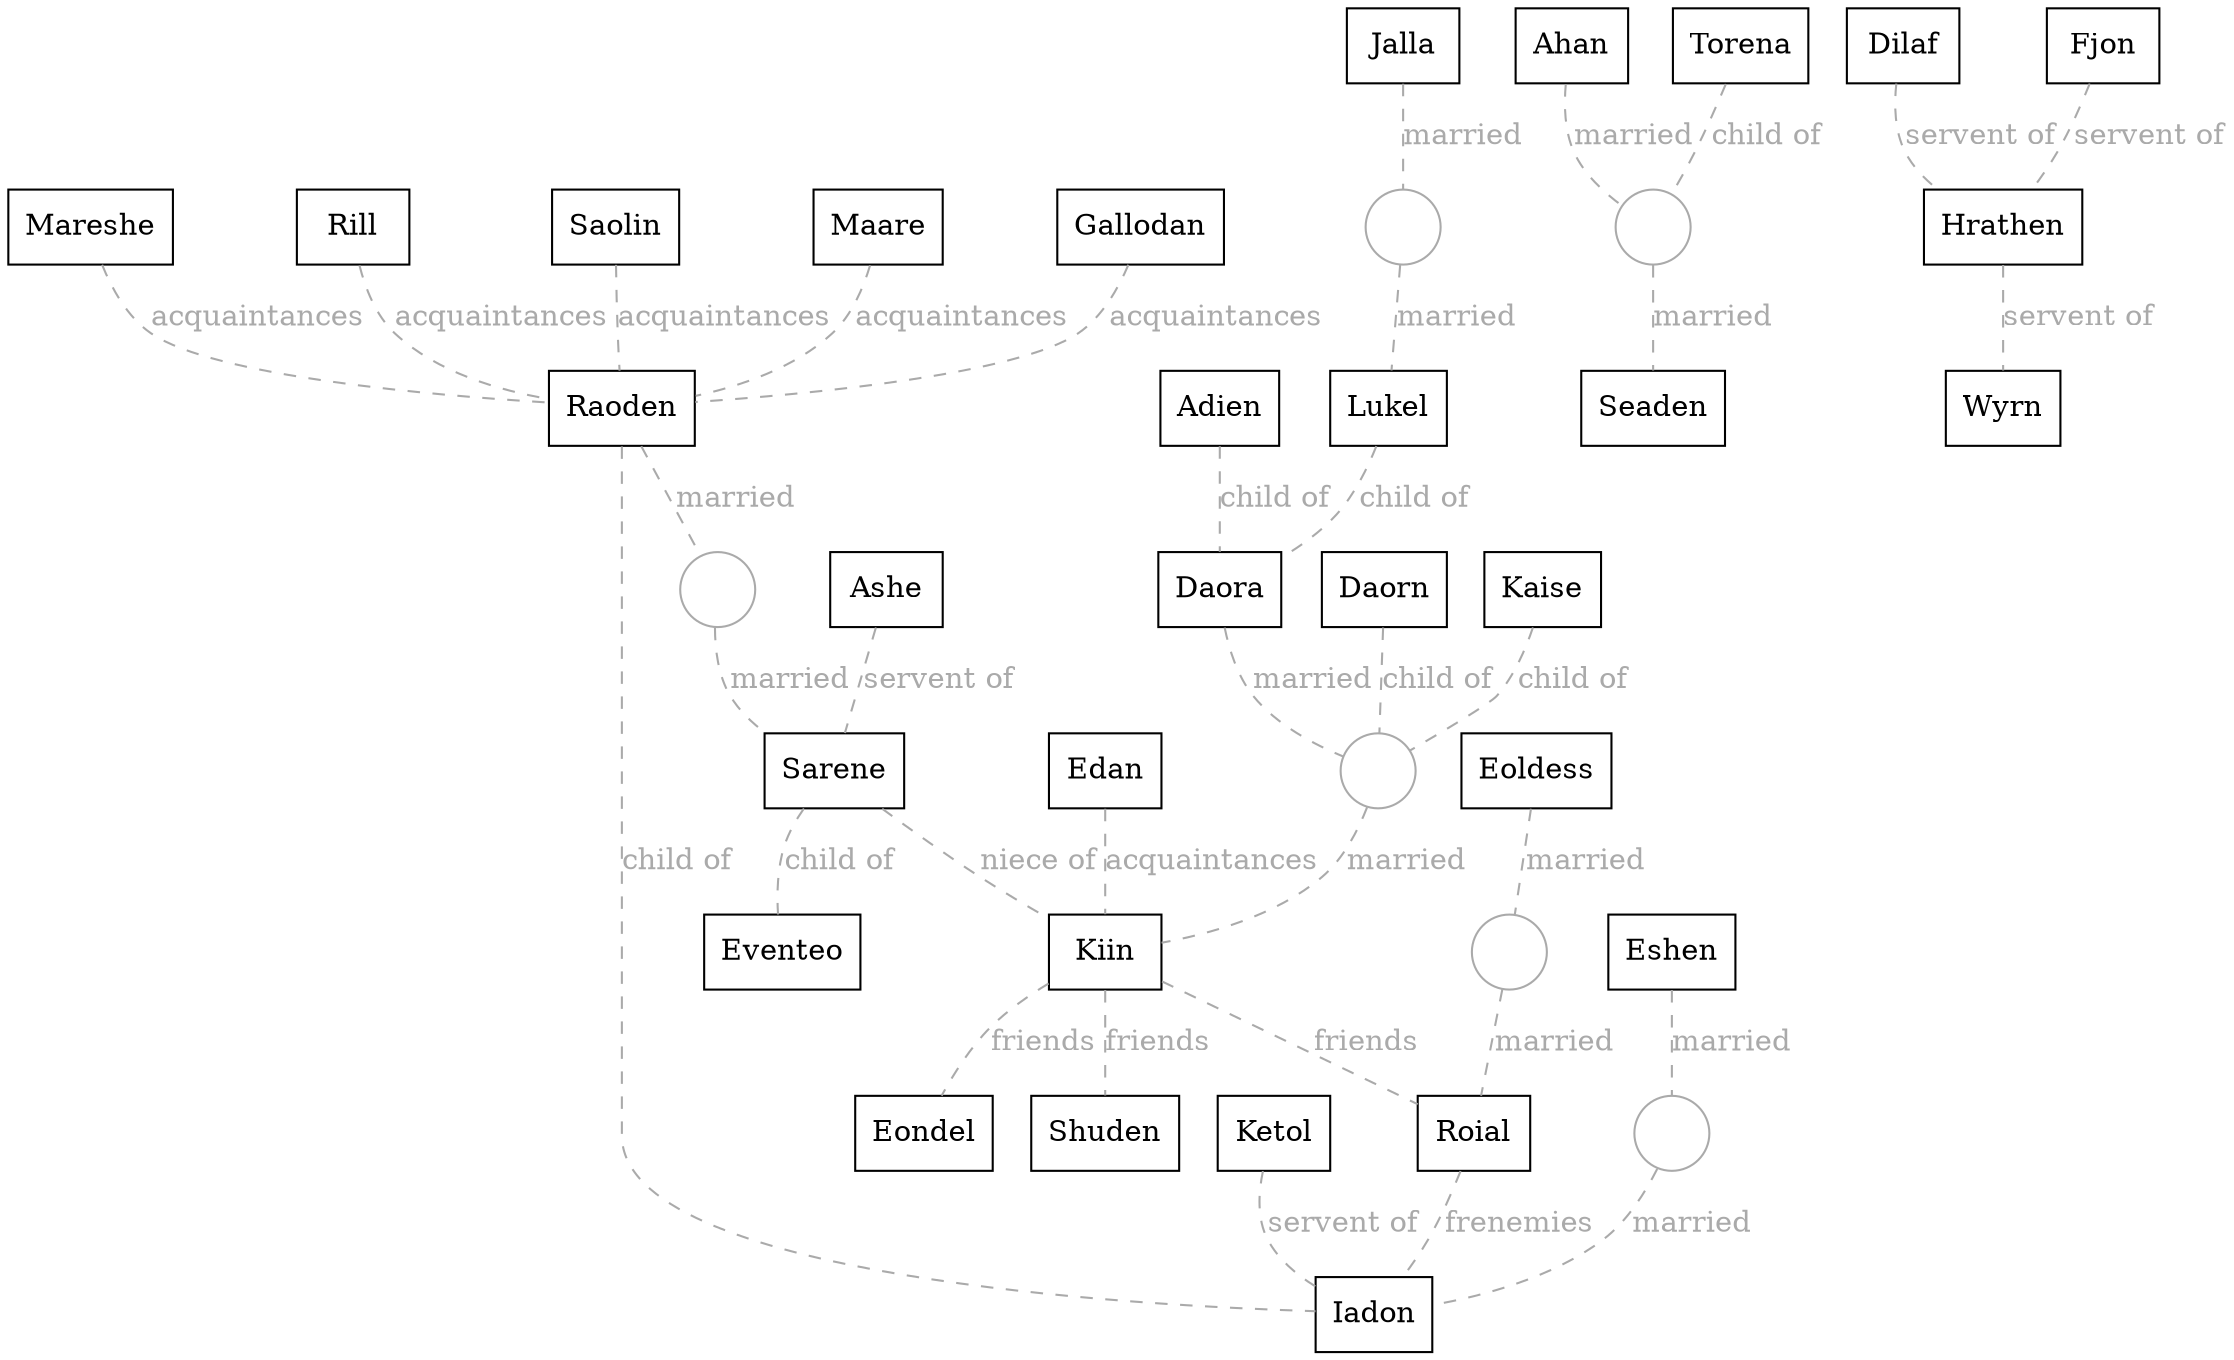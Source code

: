 digraph {
  // Global properties
  edge [dir=none, color="#AAAAAA", arrowhead="none"]
  compound=true

  // Characters
  subgraph Males {
    node [color="black", fillcolor="lightblue", shape="box"]
    Adien
    Ahan
    Ashe
    Daorn
    Dilaf
    Edan
    Eondel
    Eventeo
    Fjon
    Gallodan
    Hrathen
    Iadon
    Ketol
    Kiin
    Lukel
    Mareshe
    Raoden
    Rill
    Roial
    Saolin
    Shuden
    Wyrn
  }
  subgraph Females {
    node [color="black", fillcolor="pink", shape="box"]
    Daora
    Eoldess
    Eshen
    Jalla
    Kaise
    Maare
    Sarene
    Seaden
    Torena
  }

  // Married
  edge [label="married", dir=none, color="#AAAAAA", arrowhead="none", style="dashed", fontcolor="#AAAAAA"]
  node [color="#AAAAAA", fillcolor="transparent" shape="circle" label=""]
  Eshen -> mar_Eshen_Iadon -> Iadon
  Raoden -> mar_Raoden_Sarene -> Sarene
  Daora -> mar_Daora_Kiin -> Kiin
  Jalla -> mar_Jalla_Lukel -> Lukel
  Eoldess -> mar_Eoldess_Roial -> Roial
  Ahan -> mar_Ahan_Seaden -> Seaden

  // Lovers
  edge [label="lovers", dir=none, color="#AAAAAA", arrowhead="none", style="dashed", fontcolor="#AAAAAA"]
  node [color="#AAAAAA", fillcolor="transparent" shape="circle" label=""]

  // Cousins
  edge [label="cousins", dir=none, color="#AAAAAA", arrowhead="none", fontcolor="#AAAAAA"]

  // Friends
  edge [label="friends", dir=none, color="#AAAAAA", arrowhead="none", fontcolor="#AAAAAA"]
  Kiin -> Roial
  Kiin -> Eondel
  Kiin -> Shuden

  // Frenemies
  edge [label="frenemies", dir=none, color="#AAAAAA", arrowhead="none", fontcolor="#AAAAAA"]
  Roial -> Iadon

  // Acquaintances
  edge [label="acquaintances", dir=none, color="#AAAAAA", arrowhead="none", fontcolor="#AAAAAA"]
  Gallodan -> Raoden
  Mareshe -> Raoden
  Rill -> Raoden
  Saolin -> Raoden
  Maare -> Raoden
  Edan -> Kiin

  // Child Of
  edge [label="child of", dir=forward, color="#AAAAAA", arrowhead="none", fontcolor="#AAAAAA"]
  Sarene -> Eventeo
  Raoden -> Iadon
  Kaise -> mar_Daora_Kiin
  Daorn -> mar_Daora_Kiin
  Lukel -> Daora
  Adien -> Daora
  Torena -> mar_Ahan_Seaden

  // Foster Child Of
  edge [label="foster child of", dir=forward, color="#AAAAAA", arrowhead="none", fontcolor="#AAAAAA"]

  // Lieutenant Of
  edge [label="lieutenant of", dir=forward, color="#AAAAAA", arrowhead="none", fontcolor="#AAAAAA"]

  // Servent Of
  edge [label="servent of", dir=forward, color="#AAAAAA", arrowhead="none", fontcolor="#AAAAAA"]
  Ketol -> Iadon
  Ashe -> Sarene
  Dilaf -> Hrathen
  Fjon -> Hrathen
  Hrathen -> Wyrn

  // Nephew Of
  edge [label="nephew of", dir=forward, color="#AAAAAA", arrowhead="none", fontcolor="#AAAAAA"]

  // Niece Of
  edge [label="niece of", dir=forward, color="#AAAAAA", arrowhead="none", fontcolor="#AAAAAA"]
  Sarene -> Kiin
}
